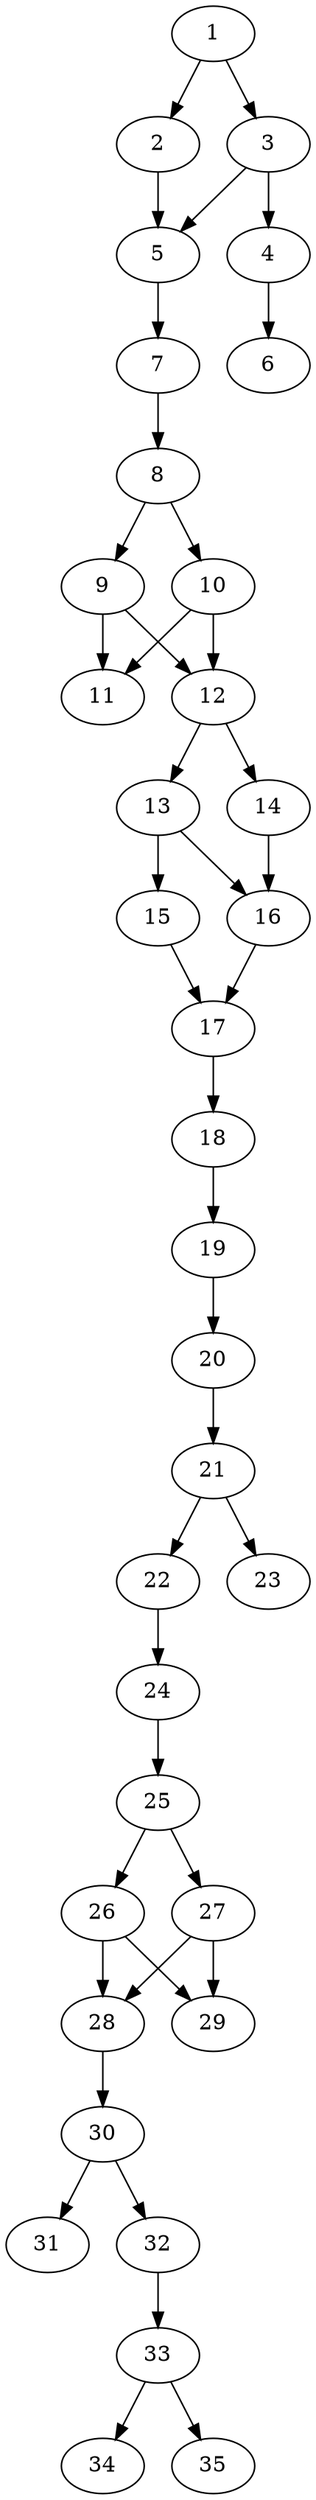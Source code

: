 // DAG automatically generated by daggen at Thu Oct  3 14:05:37 2019
// ./daggen --dot -n 35 --ccr 0.5 --fat 0.3 --regular 0.7 --density 0.6 --mindata 5242880 --maxdata 52428800 
digraph G {
  1 [size="17590272", alpha="0.05", expect_size="8795136"] 
  1 -> 2 [size ="8795136"]
  1 -> 3 [size ="8795136"]
  2 [size="92895232", alpha="0.05", expect_size="46447616"] 
  2 -> 5 [size ="46447616"]
  3 [size="29667328", alpha="0.11", expect_size="14833664"] 
  3 -> 4 [size ="14833664"]
  3 -> 5 [size ="14833664"]
  4 [size="11294720", alpha="0.04", expect_size="5647360"] 
  4 -> 6 [size ="5647360"]
  5 [size="26103808", alpha="0.19", expect_size="13051904"] 
  5 -> 7 [size ="13051904"]
  6 [size="18032640", alpha="0.08", expect_size="9016320"] 
  7 [size="23683072", alpha="0.11", expect_size="11841536"] 
  7 -> 8 [size ="11841536"]
  8 [size="32260096", alpha="0.01", expect_size="16130048"] 
  8 -> 9 [size ="16130048"]
  8 -> 10 [size ="16130048"]
  9 [size="40818688", alpha="0.18", expect_size="20409344"] 
  9 -> 11 [size ="20409344"]
  9 -> 12 [size ="20409344"]
  10 [size="81408000", alpha="0.05", expect_size="40704000"] 
  10 -> 11 [size ="40704000"]
  10 -> 12 [size ="40704000"]
  11 [size="63932416", alpha="0.19", expect_size="31966208"] 
  12 [size="89425920", alpha="0.06", expect_size="44712960"] 
  12 -> 13 [size ="44712960"]
  12 -> 14 [size ="44712960"]
  13 [size="16746496", alpha="0.06", expect_size="8373248"] 
  13 -> 15 [size ="8373248"]
  13 -> 16 [size ="8373248"]
  14 [size="70166528", alpha="0.00", expect_size="35083264"] 
  14 -> 16 [size ="35083264"]
  15 [size="89276416", alpha="0.06", expect_size="44638208"] 
  15 -> 17 [size ="44638208"]
  16 [size="82464768", alpha="0.11", expect_size="41232384"] 
  16 -> 17 [size ="41232384"]
  17 [size="25069568", alpha="0.03", expect_size="12534784"] 
  17 -> 18 [size ="12534784"]
  18 [size="78362624", alpha="0.12", expect_size="39181312"] 
  18 -> 19 [size ="39181312"]
  19 [size="83230720", alpha="0.19", expect_size="41615360"] 
  19 -> 20 [size ="41615360"]
  20 [size="75212800", alpha="0.03", expect_size="37606400"] 
  20 -> 21 [size ="37606400"]
  21 [size="97433600", alpha="0.08", expect_size="48716800"] 
  21 -> 22 [size ="48716800"]
  21 -> 23 [size ="48716800"]
  22 [size="90976256", alpha="0.10", expect_size="45488128"] 
  22 -> 24 [size ="45488128"]
  23 [size="26978304", alpha="0.17", expect_size="13489152"] 
  24 [size="57497600", alpha="0.03", expect_size="28748800"] 
  24 -> 25 [size ="28748800"]
  25 [size="59676672", alpha="0.13", expect_size="29838336"] 
  25 -> 26 [size ="29838336"]
  25 -> 27 [size ="29838336"]
  26 [size="87463936", alpha="0.05", expect_size="43731968"] 
  26 -> 28 [size ="43731968"]
  26 -> 29 [size ="43731968"]
  27 [size="45420544", alpha="0.19", expect_size="22710272"] 
  27 -> 28 [size ="22710272"]
  27 -> 29 [size ="22710272"]
  28 [size="60952576", alpha="0.18", expect_size="30476288"] 
  28 -> 30 [size ="30476288"]
  29 [size="21243904", alpha="0.04", expect_size="10621952"] 
  30 [size="18540544", alpha="0.04", expect_size="9270272"] 
  30 -> 31 [size ="9270272"]
  30 -> 32 [size ="9270272"]
  31 [size="32137216", alpha="0.16", expect_size="16068608"] 
  32 [size="69136384", alpha="0.04", expect_size="34568192"] 
  32 -> 33 [size ="34568192"]
  33 [size="23209984", alpha="0.14", expect_size="11604992"] 
  33 -> 34 [size ="11604992"]
  33 -> 35 [size ="11604992"]
  34 [size="102279168", alpha="0.17", expect_size="51139584"] 
  35 [size="24043520", alpha="0.16", expect_size="12021760"] 
}

